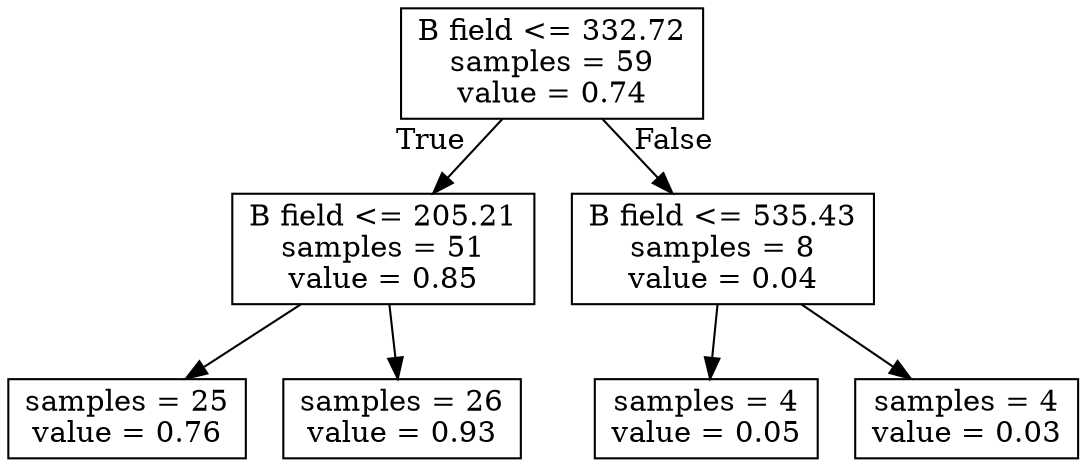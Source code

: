 digraph Tree {
node [shape=box] ;
0 [label="B field <= 332.72\nsamples = 59\nvalue = 0.74"] ;
1 [label="B field <= 205.21\nsamples = 51\nvalue = 0.85"] ;
0 -> 1 [labeldistance=2.5, labelangle=45, headlabel="True"] ;
2 [label="samples = 25\nvalue = 0.76"] ;
1 -> 2 ;
3 [label="samples = 26\nvalue = 0.93"] ;
1 -> 3 ;
4 [label="B field <= 535.43\nsamples = 8\nvalue = 0.04"] ;
0 -> 4 [labeldistance=2.5, labelangle=-45, headlabel="False"] ;
5 [label="samples = 4\nvalue = 0.05"] ;
4 -> 5 ;
6 [label="samples = 4\nvalue = 0.03"] ;
4 -> 6 ;
}